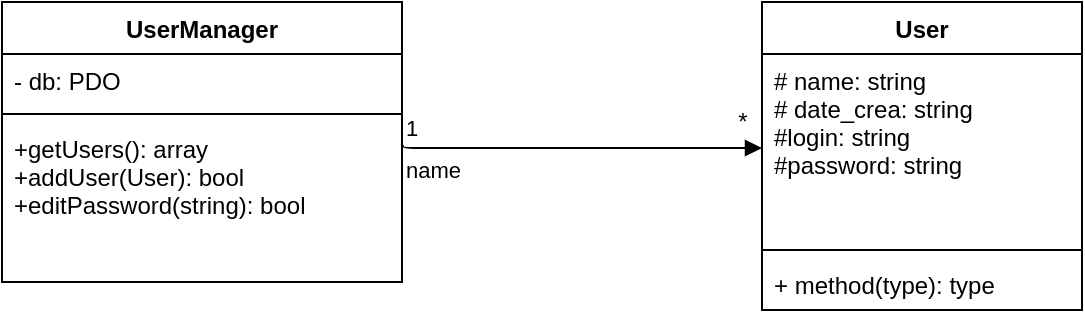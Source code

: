 <mxfile version="13.8.0" type="github">
  <diagram name="Page-1" id="c4acf3e9-155e-7222-9cf6-157b1a14988f">
    <mxGraphModel dx="981" dy="552" grid="1" gridSize="10" guides="1" tooltips="1" connect="1" arrows="1" fold="1" page="1" pageScale="1" pageWidth="850" pageHeight="1100" background="#ffffff" math="0" shadow="0">
      <root>
        <mxCell id="0" />
        <mxCell id="1" parent="0" />
        <mxCell id="cSjZzO5T-JwvqF1p5DjX-9" value="UserManager&#xa;" style="swimlane;fontStyle=1;align=center;verticalAlign=top;childLayout=stackLayout;horizontal=1;startSize=26;horizontalStack=0;resizeParent=1;resizeParentMax=0;resizeLast=0;collapsible=1;marginBottom=0;" vertex="1" parent="1">
          <mxGeometry x="40" y="100" width="200" height="140" as="geometry" />
        </mxCell>
        <mxCell id="cSjZzO5T-JwvqF1p5DjX-10" value="- db: PDO" style="text;strokeColor=none;fillColor=none;align=left;verticalAlign=top;spacingLeft=4;spacingRight=4;overflow=hidden;rotatable=0;points=[[0,0.5],[1,0.5]];portConstraint=eastwest;" vertex="1" parent="cSjZzO5T-JwvqF1p5DjX-9">
          <mxGeometry y="26" width="200" height="26" as="geometry" />
        </mxCell>
        <mxCell id="cSjZzO5T-JwvqF1p5DjX-11" value="" style="line;strokeWidth=1;fillColor=none;align=left;verticalAlign=middle;spacingTop=-1;spacingLeft=3;spacingRight=3;rotatable=0;labelPosition=right;points=[];portConstraint=eastwest;" vertex="1" parent="cSjZzO5T-JwvqF1p5DjX-9">
          <mxGeometry y="52" width="200" height="8" as="geometry" />
        </mxCell>
        <mxCell id="cSjZzO5T-JwvqF1p5DjX-12" value="+getUsers(): array&#xa;+addUser(User): bool&#xa;+editPassword(string): bool" style="text;strokeColor=none;fillColor=none;align=left;verticalAlign=top;spacingLeft=4;spacingRight=4;overflow=hidden;rotatable=0;points=[[0,0.5],[1,0.5]];portConstraint=eastwest;" vertex="1" parent="cSjZzO5T-JwvqF1p5DjX-9">
          <mxGeometry y="60" width="200" height="80" as="geometry" />
        </mxCell>
        <mxCell id="cSjZzO5T-JwvqF1p5DjX-5" value="User" style="swimlane;fontStyle=1;align=center;verticalAlign=top;childLayout=stackLayout;horizontal=1;startSize=26;horizontalStack=0;resizeParent=1;resizeParentMax=0;resizeLast=0;collapsible=1;marginBottom=0;" vertex="1" parent="1">
          <mxGeometry x="420" y="100" width="160" height="154" as="geometry" />
        </mxCell>
        <mxCell id="cSjZzO5T-JwvqF1p5DjX-6" value="# name: string&#xa;# date_crea: string&#xa;#login: string&#xa;#password: string" style="text;strokeColor=none;fillColor=none;align=left;verticalAlign=top;spacingLeft=4;spacingRight=4;overflow=hidden;rotatable=0;points=[[0,0.5],[1,0.5]];portConstraint=eastwest;" vertex="1" parent="cSjZzO5T-JwvqF1p5DjX-5">
          <mxGeometry y="26" width="160" height="94" as="geometry" />
        </mxCell>
        <mxCell id="cSjZzO5T-JwvqF1p5DjX-7" value="" style="line;strokeWidth=1;fillColor=none;align=left;verticalAlign=middle;spacingTop=-1;spacingLeft=3;spacingRight=3;rotatable=0;labelPosition=right;points=[];portConstraint=eastwest;" vertex="1" parent="cSjZzO5T-JwvqF1p5DjX-5">
          <mxGeometry y="120" width="160" height="8" as="geometry" />
        </mxCell>
        <mxCell id="cSjZzO5T-JwvqF1p5DjX-8" value="+ method(type): type" style="text;strokeColor=none;fillColor=none;align=left;verticalAlign=top;spacingLeft=4;spacingRight=4;overflow=hidden;rotatable=0;points=[[0,0.5],[1,0.5]];portConstraint=eastwest;" vertex="1" parent="cSjZzO5T-JwvqF1p5DjX-5">
          <mxGeometry y="128" width="160" height="26" as="geometry" />
        </mxCell>
        <mxCell id="cSjZzO5T-JwvqF1p5DjX-15" value="name" style="endArrow=block;endFill=1;html=1;edgeStyle=orthogonalEdgeStyle;align=left;verticalAlign=top;exitX=1.002;exitY=0.143;exitDx=0;exitDy=0;exitPerimeter=0;entryX=0;entryY=0.5;entryDx=0;entryDy=0;" edge="1" parent="1" source="cSjZzO5T-JwvqF1p5DjX-12" target="cSjZzO5T-JwvqF1p5DjX-6">
          <mxGeometry x="-1" relative="1" as="geometry">
            <mxPoint x="250" y="170" as="sourcePoint" />
            <mxPoint x="410" y="170" as="targetPoint" />
            <Array as="points">
              <mxPoint x="240" y="173" />
            </Array>
          </mxGeometry>
        </mxCell>
        <mxCell id="cSjZzO5T-JwvqF1p5DjX-16" value="1" style="edgeLabel;resizable=0;html=1;align=left;verticalAlign=bottom;" connectable="0" vertex="1" parent="cSjZzO5T-JwvqF1p5DjX-15">
          <mxGeometry x="-1" relative="1" as="geometry" />
        </mxCell>
        <mxCell id="cSjZzO5T-JwvqF1p5DjX-17" value="*" style="text;html=1;align=center;verticalAlign=middle;resizable=0;points=[];autosize=1;" vertex="1" parent="1">
          <mxGeometry x="400" y="150" width="20" height="20" as="geometry" />
        </mxCell>
      </root>
    </mxGraphModel>
  </diagram>
</mxfile>
